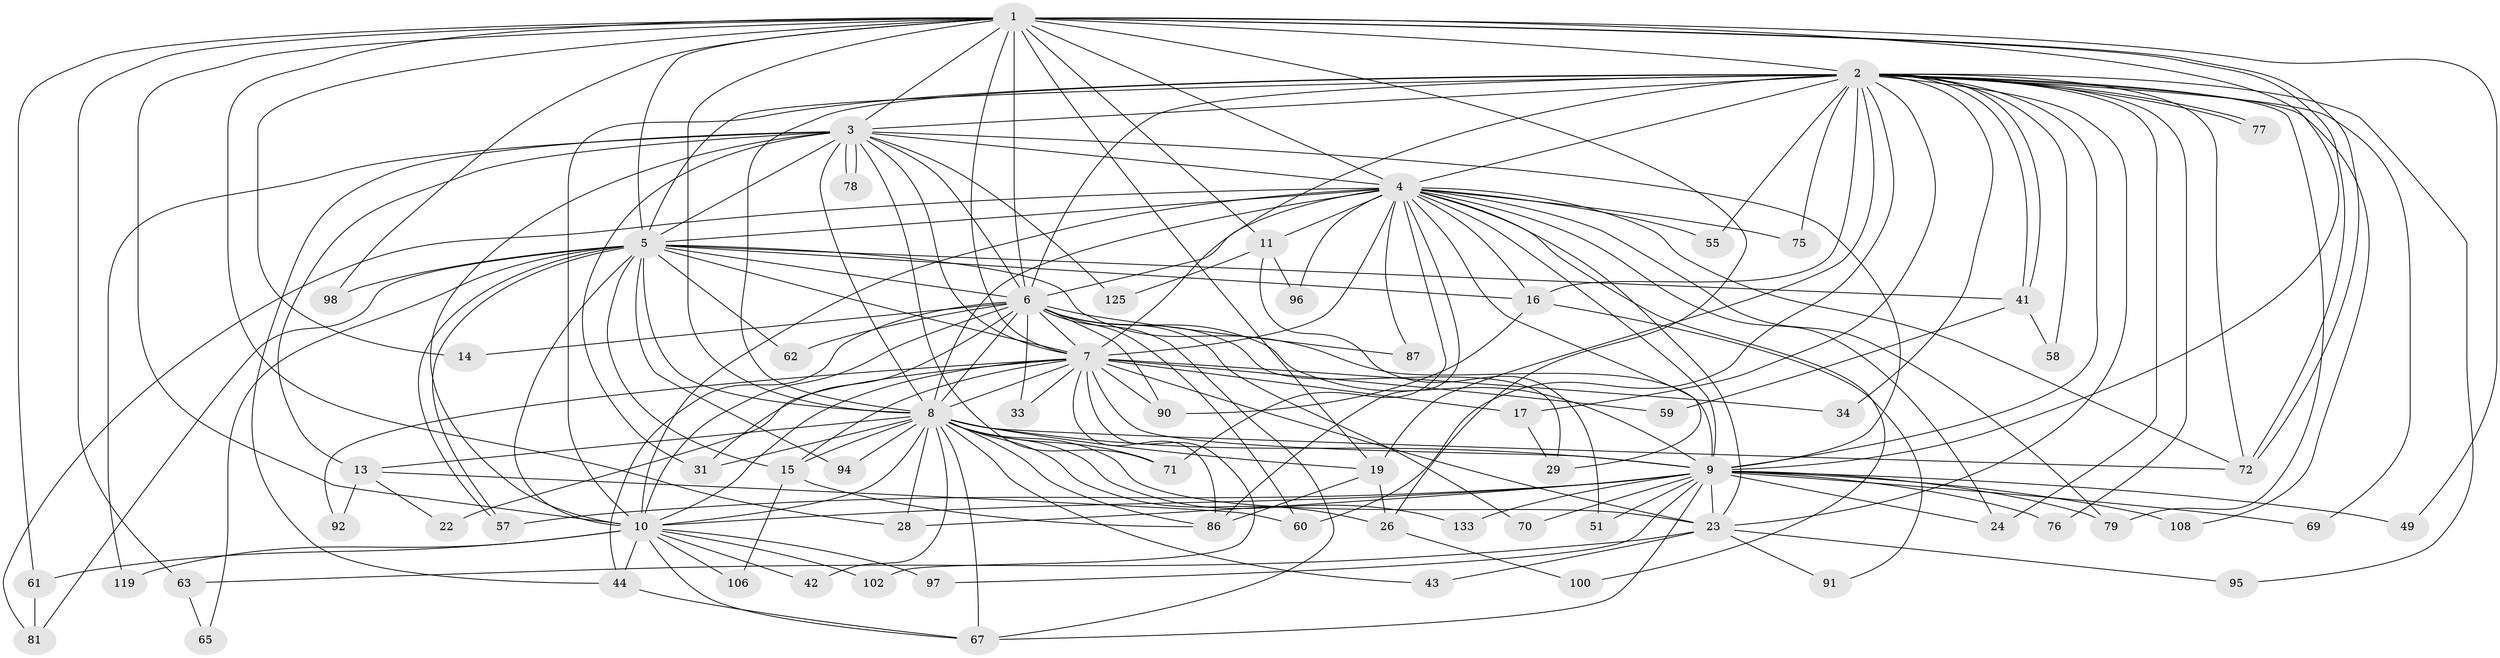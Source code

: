 // original degree distribution, {23: 0.014388489208633094, 36: 0.007194244604316547, 17: 0.007194244604316547, 26: 0.007194244604316547, 21: 0.014388489208633094, 25: 0.014388489208633094, 29: 0.007194244604316547, 5: 0.05755395683453238, 6: 0.02877697841726619, 2: 0.539568345323741, 3: 0.20863309352517986, 4: 0.07913669064748201, 7: 0.007194244604316547, 8: 0.007194244604316547}
// Generated by graph-tools (version 1.1) at 2025/13/03/09/25 04:13:57]
// undirected, 69 vertices, 191 edges
graph export_dot {
graph [start="1"]
  node [color=gray90,style=filled];
  1;
  2 [super="+38+134"];
  3;
  4 [super="+40+137+112+115+120+50+36+73+12+32"];
  5;
  6;
  7 [super="+68+84+20+105+30+21+64+127"];
  8 [super="+25"];
  9;
  10;
  11;
  13 [super="+118"];
  14;
  15;
  16 [super="+18"];
  17;
  19 [super="+128+48"];
  22 [super="+83"];
  23 [super="+66"];
  24 [super="+37"];
  26 [super="+129"];
  28 [super="+53"];
  29;
  31 [super="+35"];
  33;
  34;
  41 [super="+56+135"];
  42;
  43;
  44 [super="+131"];
  49;
  51;
  55;
  57 [super="+93"];
  58;
  59;
  60 [super="+138"];
  61 [super="+122"];
  62;
  63;
  65;
  67 [super="+74"];
  69;
  70;
  71 [super="+88"];
  72 [super="+116+114"];
  75;
  76;
  77;
  78;
  79 [super="+85+80"];
  81;
  86 [super="+99"];
  87;
  90 [super="+103"];
  91;
  92;
  94;
  95;
  96;
  97;
  98;
  100;
  102;
  106;
  108;
  119;
  125;
  133;
  1 -- 2 [weight=2];
  1 -- 3;
  1 -- 4 [weight=2];
  1 -- 5;
  1 -- 6;
  1 -- 7 [weight=2];
  1 -- 8;
  1 -- 9;
  1 -- 10;
  1 -- 11;
  1 -- 14;
  1 -- 19;
  1 -- 26;
  1 -- 28;
  1 -- 49;
  1 -- 61;
  1 -- 63;
  1 -- 72;
  1 -- 72;
  1 -- 98;
  2 -- 3;
  2 -- 4 [weight=8];
  2 -- 5;
  2 -- 6;
  2 -- 7 [weight=2];
  2 -- 8;
  2 -- 9 [weight=2];
  2 -- 10 [weight=2];
  2 -- 16;
  2 -- 17;
  2 -- 24;
  2 -- 34;
  2 -- 41 [weight=2];
  2 -- 41;
  2 -- 55;
  2 -- 58;
  2 -- 60 [weight=2];
  2 -- 69;
  2 -- 76;
  2 -- 77;
  2 -- 77;
  2 -- 95;
  2 -- 108;
  2 -- 75;
  2 -- 23;
  2 -- 72;
  2 -- 79;
  2 -- 19;
  3 -- 4;
  3 -- 5;
  3 -- 6;
  3 -- 7;
  3 -- 8;
  3 -- 9;
  3 -- 10;
  3 -- 13;
  3 -- 71;
  3 -- 78;
  3 -- 78;
  3 -- 119;
  3 -- 125;
  3 -- 31;
  3 -- 44;
  4 -- 5;
  4 -- 6 [weight=2];
  4 -- 7 [weight=5];
  4 -- 8 [weight=3];
  4 -- 9;
  4 -- 10 [weight=3];
  4 -- 11;
  4 -- 24;
  4 -- 79 [weight=2];
  4 -- 55 [weight=2];
  4 -- 72;
  4 -- 16;
  4 -- 96;
  4 -- 75;
  4 -- 29;
  4 -- 86 [weight=2];
  4 -- 100;
  4 -- 87 [weight=2];
  4 -- 23;
  4 -- 81;
  4 -- 71;
  5 -- 6;
  5 -- 7 [weight=3];
  5 -- 8;
  5 -- 9;
  5 -- 10;
  5 -- 15;
  5 -- 16;
  5 -- 57;
  5 -- 57;
  5 -- 62;
  5 -- 65;
  5 -- 81;
  5 -- 94;
  5 -- 98;
  5 -- 41;
  6 -- 7;
  6 -- 8;
  6 -- 9;
  6 -- 10;
  6 -- 14;
  6 -- 29;
  6 -- 31;
  6 -- 33;
  6 -- 44;
  6 -- 60;
  6 -- 62;
  6 -- 70;
  6 -- 87;
  6 -- 90;
  6 -- 67;
  7 -- 8 [weight=3];
  7 -- 9;
  7 -- 10 [weight=4];
  7 -- 17;
  7 -- 92;
  7 -- 90;
  7 -- 15;
  7 -- 33;
  7 -- 34;
  7 -- 102;
  7 -- 86;
  7 -- 23;
  7 -- 22 [weight=2];
  7 -- 59;
  8 -- 9;
  8 -- 10;
  8 -- 13;
  8 -- 15;
  8 -- 19 [weight=2];
  8 -- 23;
  8 -- 26 [weight=2];
  8 -- 28;
  8 -- 31;
  8 -- 42;
  8 -- 43;
  8 -- 67;
  8 -- 86;
  8 -- 133;
  8 -- 71;
  8 -- 72;
  8 -- 94;
  9 -- 10;
  9 -- 23;
  9 -- 49;
  9 -- 51;
  9 -- 67;
  9 -- 69;
  9 -- 70;
  9 -- 76;
  9 -- 79;
  9 -- 97;
  9 -- 108;
  9 -- 133;
  9 -- 57;
  9 -- 28 [weight=2];
  9 -- 24;
  10 -- 42;
  10 -- 44;
  10 -- 61;
  10 -- 97;
  10 -- 102;
  10 -- 106;
  10 -- 119;
  10 -- 67;
  11 -- 51;
  11 -- 96;
  11 -- 125;
  13 -- 22;
  13 -- 92;
  13 -- 60;
  15 -- 86;
  15 -- 106;
  16 -- 91;
  16 -- 90;
  17 -- 29;
  19 -- 86;
  19 -- 26;
  23 -- 43;
  23 -- 63;
  23 -- 91;
  23 -- 95;
  26 -- 100;
  41 -- 58;
  41 -- 59;
  44 -- 67;
  61 -- 81;
  63 -- 65;
}
